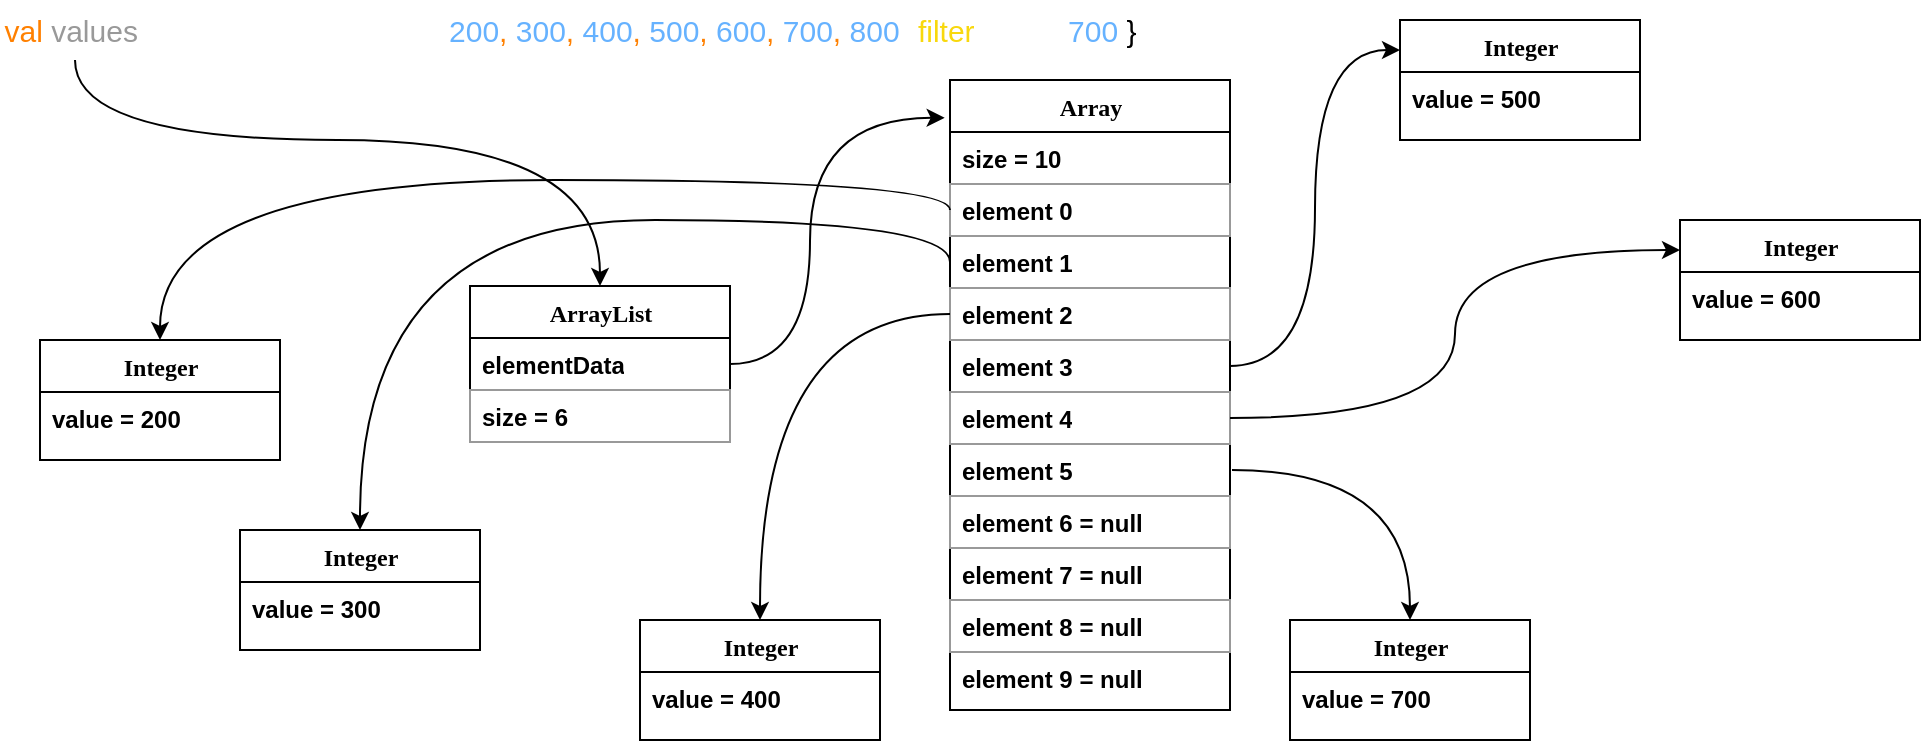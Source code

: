 <mxfile version="26.0.4">
  <diagram name="Page-1" id="9f46799a-70d6-7492-0946-bef42562c5a5">
    <mxGraphModel dx="781" dy="498" grid="1" gridSize="10" guides="1" tooltips="1" connect="1" arrows="1" fold="1" page="1" pageScale="1" pageWidth="260" pageHeight="215" background="none" math="0" shadow="0">
      <root>
        <mxCell id="0" />
        <mxCell id="1" parent="0" />
        <mxCell id="78961159f06e98e8-30" value="ArrayList" style="swimlane;html=1;fontStyle=1;align=center;verticalAlign=top;childLayout=stackLayout;horizontal=1;startSize=26;horizontalStack=0;resizeParent=1;resizeLast=0;collapsible=1;marginBottom=0;swimlaneFillColor=#ffffff;rounded=0;shadow=0;comic=0;labelBackgroundColor=none;strokeWidth=1;fillColor=none;fontFamily=Verdana;fontSize=12" parent="1" vertex="1">
          <mxGeometry x="265" y="173" width="130" height="78" as="geometry" />
        </mxCell>
        <mxCell id="78961159f06e98e8-31" value="&lt;b&gt;elementData&lt;/b&gt;" style="text;html=1;strokeColor=none;fillColor=none;align=left;verticalAlign=top;spacingLeft=4;spacingRight=4;whiteSpace=wrap;overflow=hidden;rotatable=0;points=[[0,0.5],[1,0.5]];portConstraint=eastwest;fontColor=#000000;" parent="78961159f06e98e8-30" vertex="1">
          <mxGeometry y="26" width="130" height="26" as="geometry" />
        </mxCell>
        <mxCell id="78961159f06e98e8-32" value="&lt;font color=&quot;#000000&quot;&gt;&lt;b&gt;size = 6&lt;/b&gt;&lt;/font&gt;" style="text;html=1;strokeColor=#999999;fillColor=none;align=left;verticalAlign=top;spacingLeft=4;spacingRight=4;whiteSpace=wrap;overflow=hidden;rotatable=0;points=[[0,0.5],[1,0.5]];portConstraint=eastwest;" parent="78961159f06e98e8-30" vertex="1">
          <mxGeometry y="52" width="130" height="26" as="geometry" />
        </mxCell>
        <mxCell id="78961159f06e98e8-43" value="Array" style="swimlane;html=1;fontStyle=1;align=center;verticalAlign=top;childLayout=stackLayout;horizontal=1;startSize=26;horizontalStack=0;resizeParent=1;resizeLast=0;collapsible=1;marginBottom=0;swimlaneFillColor=#ffffff;rounded=0;shadow=0;comic=0;labelBackgroundColor=default;strokeWidth=1;fillColor=none;fontFamily=Verdana;fontSize=12" parent="1" vertex="1">
          <mxGeometry x="505" y="70" width="140" height="315" as="geometry" />
        </mxCell>
        <mxCell id="78961159f06e98e8-44" value="size = 10" style="text;html=1;align=left;verticalAlign=top;spacingLeft=4;spacingRight=4;whiteSpace=wrap;overflow=hidden;rotatable=0;points=[[0,0.5],[1,0.5]];portConstraint=eastwest;fontColor=#000000;fontStyle=1" parent="78961159f06e98e8-43" vertex="1">
          <mxGeometry y="26" width="140" height="26" as="geometry" />
        </mxCell>
        <mxCell id="78961159f06e98e8-45" value="element 0" style="text;html=1;strokeColor=#999999;fillColor=none;align=left;verticalAlign=top;spacingLeft=4;spacingRight=4;whiteSpace=wrap;overflow=hidden;rotatable=0;points=[[0,0.5],[1,0.5]];portConstraint=eastwest;fontColor=#000000;fontStyle=1" parent="78961159f06e98e8-43" vertex="1">
          <mxGeometry y="52" width="140" height="26" as="geometry" />
        </mxCell>
        <mxCell id="78961159f06e98e8-50" value="element 1" style="text;html=1;strokeColor=none;fillColor=none;align=left;verticalAlign=top;spacingLeft=4;spacingRight=4;whiteSpace=wrap;overflow=hidden;rotatable=0;points=[[0,0.5],[1,0.5]];portConstraint=eastwest;fontColor=#000000;fontStyle=1" parent="78961159f06e98e8-43" vertex="1">
          <mxGeometry y="78" width="140" height="26" as="geometry" />
        </mxCell>
        <mxCell id="SPDqKc0ofXSfoZqgsJQ1-17" value="element 2" style="text;html=1;strokeColor=#999999;fillColor=none;align=left;verticalAlign=top;spacingLeft=4;spacingRight=4;whiteSpace=wrap;overflow=hidden;rotatable=0;points=[[0,0.5],[1,0.5]];portConstraint=eastwest;fontColor=#000000;fontStyle=1" parent="78961159f06e98e8-43" vertex="1">
          <mxGeometry y="104" width="140" height="26" as="geometry" />
        </mxCell>
        <mxCell id="SPDqKc0ofXSfoZqgsJQ1-18" value="element 3" style="text;html=1;strokeColor=none;fillColor=none;align=left;verticalAlign=top;spacingLeft=4;spacingRight=4;whiteSpace=wrap;overflow=hidden;rotatable=0;points=[[0,0.5],[1,0.5]];portConstraint=eastwest;fontColor=#000000;fontStyle=1" parent="78961159f06e98e8-43" vertex="1">
          <mxGeometry y="130" width="140" height="26" as="geometry" />
        </mxCell>
        <mxCell id="SPDqKc0ofXSfoZqgsJQ1-19" value="element 4" style="text;html=1;strokeColor=#999999;fillColor=none;align=left;verticalAlign=top;spacingLeft=4;spacingRight=4;whiteSpace=wrap;overflow=hidden;rotatable=0;points=[[0,0.5],[1,0.5]];portConstraint=eastwest;fontColor=#000000;fontStyle=1" parent="78961159f06e98e8-43" vertex="1">
          <mxGeometry y="156" width="140" height="26" as="geometry" />
        </mxCell>
        <mxCell id="SPDqKc0ofXSfoZqgsJQ1-20" value="element 5" style="text;html=1;strokeColor=none;fillColor=none;align=left;verticalAlign=top;spacingLeft=4;spacingRight=4;whiteSpace=wrap;overflow=hidden;rotatable=0;points=[[0,0.5],[1,0.5]];portConstraint=eastwest;fontColor=#000000;fontStyle=1;perimeterSpacing=1;" parent="78961159f06e98e8-43" vertex="1">
          <mxGeometry y="182" width="140" height="26" as="geometry" />
        </mxCell>
        <mxCell id="SPDqKc0ofXSfoZqgsJQ1-21" value="element 6 = null" style="text;html=1;strokeColor=#999999;fillColor=none;align=left;verticalAlign=top;spacingLeft=4;spacingRight=4;whiteSpace=wrap;overflow=hidden;rotatable=0;points=[[0,0.5],[1,0.5]];portConstraint=eastwest;fontColor=#000000;fontStyle=1" parent="78961159f06e98e8-43" vertex="1">
          <mxGeometry y="208" width="140" height="26" as="geometry" />
        </mxCell>
        <mxCell id="SPDqKc0ofXSfoZqgsJQ1-60" value="element 7 = null" style="text;html=1;strokeColor=none;fillColor=none;align=left;verticalAlign=top;spacingLeft=4;spacingRight=4;whiteSpace=wrap;overflow=hidden;rotatable=0;points=[[0,0.5],[1,0.5]];portConstraint=eastwest;fontColor=#000000;fontStyle=1;perimeterSpacing=1;" parent="78961159f06e98e8-43" vertex="1">
          <mxGeometry y="234" width="140" height="26" as="geometry" />
        </mxCell>
        <mxCell id="SPDqKc0ofXSfoZqgsJQ1-61" value="element 8 = null" style="text;html=1;strokeColor=#999999;fillColor=none;align=left;verticalAlign=top;spacingLeft=4;spacingRight=4;whiteSpace=wrap;overflow=hidden;rotatable=0;points=[[0,0.5],[1,0.5]];portConstraint=eastwest;fontColor=#000000;fontStyle=1" parent="78961159f06e98e8-43" vertex="1">
          <mxGeometry y="260" width="140" height="26" as="geometry" />
        </mxCell>
        <mxCell id="SPDqKc0ofXSfoZqgsJQ1-62" value="element 9 = null" style="text;html=1;strokeColor=none;fillColor=none;align=left;verticalAlign=top;spacingLeft=4;spacingRight=4;whiteSpace=wrap;overflow=hidden;rotatable=0;points=[[0,0.5],[1,0.5]];portConstraint=eastwest;fontColor=#000000;fontStyle=1;perimeterSpacing=1;" parent="78961159f06e98e8-43" vertex="1">
          <mxGeometry y="286" width="140" height="26" as="geometry" />
        </mxCell>
        <mxCell id="78961159f06e98e8-108" value="Integer" style="swimlane;html=1;fontStyle=1;align=center;verticalAlign=top;childLayout=stackLayout;horizontal=1;startSize=26;horizontalStack=0;resizeParent=1;resizeLast=0;collapsible=1;marginBottom=0;swimlaneFillColor=#ffffff;rounded=0;shadow=0;comic=0;labelBackgroundColor=none;strokeWidth=1;fillColor=none;fontFamily=Verdana;fontSize=12" parent="1" vertex="1">
          <mxGeometry x="50" y="200" width="120" height="60" as="geometry" />
        </mxCell>
        <mxCell id="78961159f06e98e8-109" value="value = 200" style="text;html=1;strokeColor=none;fillColor=none;align=left;verticalAlign=top;spacingLeft=4;spacingRight=4;whiteSpace=wrap;overflow=hidden;rotatable=0;points=[[0,0.5],[1,0.5]];portConstraint=eastwest;fontColor=#000000;fontStyle=1" parent="78961159f06e98e8-108" vertex="1">
          <mxGeometry y="26" width="120" height="26" as="geometry" />
        </mxCell>
        <mxCell id="SPDqKc0ofXSfoZqgsJQ1-13" value="&lt;font style=&quot;font-size: 15px;&quot;&gt;&lt;font color=&quot;#ffffff&quot; style=&quot;font-size: 15px;&quot;&gt;intArrayOf(&lt;/font&gt;&lt;span style=&quot;background-color: initial; font-size: 15px;&quot;&gt;&lt;font style=&quot;font-size: 15px;&quot; color=&quot;#66b2ff&quot;&gt;200&lt;/font&gt;&lt;font style=&quot;font-size: 15px;&quot; color=&quot;#ff8000&quot;&gt;,&lt;/font&gt;&lt;font style=&quot;font-size: 15px;&quot; color=&quot;#66b2ff&quot;&gt; 300&lt;/font&gt;&lt;font style=&quot;font-size: 15px;&quot; color=&quot;#ff8000&quot;&gt;,&lt;/font&gt;&lt;font style=&quot;font-size: 15px;&quot; color=&quot;#66b2ff&quot;&gt; 400&lt;/font&gt;&lt;font style=&quot;font-size: 15px;&quot; color=&quot;#ff8000&quot;&gt;,&lt;/font&gt;&lt;font style=&quot;font-size: 15px;&quot; color=&quot;#66b2ff&quot;&gt; 500&lt;/font&gt;&lt;font style=&quot;font-size: 15px;&quot; color=&quot;#ff8000&quot;&gt;,&lt;/font&gt;&lt;font style=&quot;font-size: 15px;&quot; color=&quot;#66b2ff&quot;&gt; 600&lt;/font&gt;&lt;font style=&quot;font-size: 15px;&quot; color=&quot;#ff8000&quot;&gt;,&lt;/font&gt;&lt;font style=&quot;font-size: 15px;&quot; color=&quot;#66b2ff&quot;&gt; 700&lt;/font&gt;&lt;font style=&quot;font-size: 15px;&quot; color=&quot;#ff8000&quot;&gt;,&lt;/font&gt;&lt;font style=&quot;font-size: 15px;&quot; color=&quot;#66b2ff&quot;&gt; 800&lt;/font&gt;&lt;font color=&quot;#ffffff&quot;&gt;).&lt;/font&gt;&lt;font style=&quot;font-size: 15px;&quot; color=&quot;#f8d80d&quot;&gt;filter&lt;/font&gt; &lt;font color=&quot;#ffffff&quot;&gt;{ it &amp;lt;=&lt;/font&gt; &lt;font style=&quot;font-size: 15px;&quot; color=&quot;#66b2ff&quot;&gt;700&lt;/font&gt; }&lt;/span&gt;&lt;/font&gt;" style="text;html=1;align=left;verticalAlign=middle;whiteSpace=wrap;rounded=0;fontSize=15;" parent="1" vertex="1">
          <mxGeometry x="180" y="30" width="470" height="30" as="geometry" />
        </mxCell>
        <mxCell id="SPDqKc0ofXSfoZqgsJQ1-24" style="edgeStyle=orthogonalEdgeStyle;rounded=0;orthogonalLoop=1;jettySize=auto;html=1;entryX=-0.019;entryY=0.06;entryDx=0;entryDy=0;entryPerimeter=0;curved=1;" parent="1" source="78961159f06e98e8-31" target="78961159f06e98e8-43" edge="1">
          <mxGeometry relative="1" as="geometry">
            <Array as="points">
              <mxPoint x="435" y="212" />
              <mxPoint x="435" y="89" />
            </Array>
          </mxGeometry>
        </mxCell>
        <mxCell id="SPDqKc0ofXSfoZqgsJQ1-28" value="Integer" style="swimlane;html=1;fontStyle=1;align=center;verticalAlign=top;childLayout=stackLayout;horizontal=1;startSize=26;horizontalStack=0;resizeParent=1;resizeLast=0;collapsible=1;marginBottom=0;swimlaneFillColor=#ffffff;rounded=0;shadow=0;comic=0;labelBackgroundColor=none;strokeWidth=1;fillColor=none;fontFamily=Verdana;fontSize=12" parent="1" vertex="1">
          <mxGeometry x="150" y="295" width="120" height="60" as="geometry" />
        </mxCell>
        <mxCell id="SPDqKc0ofXSfoZqgsJQ1-67" value="value = 300" style="text;html=1;strokeColor=none;fillColor=none;align=left;verticalAlign=top;spacingLeft=4;spacingRight=4;whiteSpace=wrap;overflow=hidden;rotatable=0;points=[[0,0.5],[1,0.5]];portConstraint=eastwest;fontColor=#000000;fontStyle=1" parent="SPDqKc0ofXSfoZqgsJQ1-28" vertex="1">
          <mxGeometry y="26" width="120" height="26" as="geometry" />
        </mxCell>
        <mxCell id="SPDqKc0ofXSfoZqgsJQ1-30" value="Integer" style="swimlane;html=1;fontStyle=1;align=center;verticalAlign=top;childLayout=stackLayout;horizontal=1;startSize=26;horizontalStack=0;resizeParent=1;resizeLast=0;collapsible=1;marginBottom=0;swimlaneFillColor=#ffffff;rounded=0;shadow=0;comic=0;labelBackgroundColor=none;strokeWidth=1;fillColor=none;fontFamily=Verdana;fontSize=12" parent="1" vertex="1">
          <mxGeometry x="350" y="340" width="120" height="60" as="geometry" />
        </mxCell>
        <mxCell id="SPDqKc0ofXSfoZqgsJQ1-31" value="value = 400" style="text;html=1;strokeColor=none;fillColor=none;align=left;verticalAlign=top;spacingLeft=4;spacingRight=4;whiteSpace=wrap;overflow=hidden;rotatable=0;points=[[0,0.5],[1,0.5]];portConstraint=eastwest;fontColor=#000000;fontStyle=1" parent="SPDqKc0ofXSfoZqgsJQ1-30" vertex="1">
          <mxGeometry y="26" width="120" height="26" as="geometry" />
        </mxCell>
        <mxCell id="SPDqKc0ofXSfoZqgsJQ1-32" value="Integer" style="swimlane;html=1;fontStyle=1;align=center;verticalAlign=top;childLayout=stackLayout;horizontal=1;startSize=26;horizontalStack=0;resizeParent=1;resizeLast=0;collapsible=1;marginBottom=0;swimlaneFillColor=#ffffff;rounded=0;shadow=0;comic=0;labelBackgroundColor=none;strokeWidth=1;fillColor=none;fontFamily=Verdana;fontSize=12" parent="1" vertex="1">
          <mxGeometry x="730" y="40" width="120" height="60" as="geometry" />
        </mxCell>
        <mxCell id="SPDqKc0ofXSfoZqgsJQ1-33" value="value = 500" style="text;html=1;strokeColor=none;fillColor=none;align=left;verticalAlign=top;spacingLeft=4;spacingRight=4;whiteSpace=wrap;overflow=hidden;rotatable=0;points=[[0,0.5],[1,0.5]];portConstraint=eastwest;fontColor=#000000;fontStyle=1" parent="SPDqKc0ofXSfoZqgsJQ1-32" vertex="1">
          <mxGeometry y="26" width="120" height="26" as="geometry" />
        </mxCell>
        <mxCell id="SPDqKc0ofXSfoZqgsJQ1-34" value="Integer" style="swimlane;html=1;fontStyle=1;align=center;verticalAlign=top;childLayout=stackLayout;horizontal=1;startSize=26;horizontalStack=0;resizeParent=1;resizeLast=0;collapsible=1;marginBottom=0;swimlaneFillColor=#ffffff;rounded=0;shadow=0;comic=0;labelBackgroundColor=none;strokeWidth=1;fillColor=none;fontFamily=Verdana;fontSize=12" parent="1" vertex="1">
          <mxGeometry x="870" y="140" width="120" height="60" as="geometry" />
        </mxCell>
        <mxCell id="SPDqKc0ofXSfoZqgsJQ1-35" value="value = 600" style="text;html=1;strokeColor=none;fillColor=none;align=left;verticalAlign=top;spacingLeft=4;spacingRight=4;whiteSpace=wrap;overflow=hidden;rotatable=0;points=[[0,0.5],[1,0.5]];portConstraint=eastwest;fontColor=#000000;fontStyle=1" parent="SPDqKc0ofXSfoZqgsJQ1-34" vertex="1">
          <mxGeometry y="26" width="120" height="26" as="geometry" />
        </mxCell>
        <mxCell id="SPDqKc0ofXSfoZqgsJQ1-36" value="Integer" style="swimlane;html=1;fontStyle=1;align=center;verticalAlign=top;childLayout=stackLayout;horizontal=1;startSize=26;horizontalStack=0;resizeParent=1;resizeLast=0;collapsible=1;marginBottom=0;swimlaneFillColor=#ffffff;rounded=0;shadow=0;comic=0;labelBackgroundColor=none;strokeWidth=1;fillColor=none;fontFamily=Verdana;fontSize=12" parent="1" vertex="1">
          <mxGeometry x="675" y="340" width="120" height="60" as="geometry" />
        </mxCell>
        <mxCell id="SPDqKc0ofXSfoZqgsJQ1-37" value="value = 700" style="text;html=1;strokeColor=none;fillColor=none;align=left;verticalAlign=top;spacingLeft=4;spacingRight=4;whiteSpace=wrap;overflow=hidden;rotatable=0;points=[[0,0.5],[1,0.5]];portConstraint=eastwest;fontColor=#000000;fontStyle=1" parent="SPDqKc0ofXSfoZqgsJQ1-36" vertex="1">
          <mxGeometry y="26" width="120" height="26" as="geometry" />
        </mxCell>
        <mxCell id="SPDqKc0ofXSfoZqgsJQ1-50" style="edgeStyle=orthogonalEdgeStyle;rounded=0;orthogonalLoop=1;jettySize=auto;html=1;exitX=0;exitY=0.5;exitDx=0;exitDy=0;entryX=0.5;entryY=0;entryDx=0;entryDy=0;curved=1;" parent="1" source="78961159f06e98e8-50" target="SPDqKc0ofXSfoZqgsJQ1-28" edge="1">
          <mxGeometry relative="1" as="geometry">
            <Array as="points">
              <mxPoint x="505" y="140" />
              <mxPoint x="210" y="140" />
            </Array>
          </mxGeometry>
        </mxCell>
        <mxCell id="SPDqKc0ofXSfoZqgsJQ1-54" style="edgeStyle=orthogonalEdgeStyle;rounded=0;orthogonalLoop=1;jettySize=auto;html=1;exitX=1;exitY=0.5;exitDx=0;exitDy=0;entryX=0;entryY=0.25;entryDx=0;entryDy=0;curved=1;" parent="1" source="SPDqKc0ofXSfoZqgsJQ1-18" target="SPDqKc0ofXSfoZqgsJQ1-32" edge="1">
          <mxGeometry relative="1" as="geometry" />
        </mxCell>
        <mxCell id="SPDqKc0ofXSfoZqgsJQ1-55" style="edgeStyle=orthogonalEdgeStyle;rounded=0;orthogonalLoop=1;jettySize=auto;html=1;exitX=1;exitY=0.5;exitDx=0;exitDy=0;entryX=0;entryY=0.25;entryDx=0;entryDy=0;curved=1;" parent="1" source="SPDqKc0ofXSfoZqgsJQ1-19" target="SPDqKc0ofXSfoZqgsJQ1-34" edge="1">
          <mxGeometry relative="1" as="geometry" />
        </mxCell>
        <mxCell id="SPDqKc0ofXSfoZqgsJQ1-56" style="edgeStyle=orthogonalEdgeStyle;rounded=0;orthogonalLoop=1;jettySize=auto;html=1;exitX=1;exitY=0.5;exitDx=0;exitDy=0;entryX=0.5;entryY=0;entryDx=0;entryDy=0;curved=1;" parent="1" source="SPDqKc0ofXSfoZqgsJQ1-20" target="SPDqKc0ofXSfoZqgsJQ1-36" edge="1">
          <mxGeometry relative="1" as="geometry" />
        </mxCell>
        <mxCell id="SPDqKc0ofXSfoZqgsJQ1-73" style="edgeStyle=orthogonalEdgeStyle;rounded=0;orthogonalLoop=1;jettySize=auto;html=1;exitX=0;exitY=0.5;exitDx=0;exitDy=0;entryX=0.5;entryY=0;entryDx=0;entryDy=0;curved=1;" parent="1" source="SPDqKc0ofXSfoZqgsJQ1-17" target="SPDqKc0ofXSfoZqgsJQ1-30" edge="1">
          <mxGeometry relative="1" as="geometry" />
        </mxCell>
        <mxCell id="SPDqKc0ofXSfoZqgsJQ1-74" style="edgeStyle=orthogonalEdgeStyle;rounded=0;orthogonalLoop=1;jettySize=auto;html=1;exitX=0;exitY=0.5;exitDx=0;exitDy=0;entryX=0.5;entryY=0;entryDx=0;entryDy=0;curved=1;" parent="1" source="78961159f06e98e8-45" target="78961159f06e98e8-108" edge="1">
          <mxGeometry relative="1" as="geometry">
            <Array as="points">
              <mxPoint x="505" y="120" />
              <mxPoint x="110" y="120" />
            </Array>
          </mxGeometry>
        </mxCell>
        <mxCell id="kkorx4zCQOGIB5-pgk0h-1" style="edgeStyle=orthogonalEdgeStyle;rounded=0;orthogonalLoop=1;jettySize=auto;html=1;exitX=0.25;exitY=1;exitDx=0;exitDy=0;entryX=0.5;entryY=0;entryDx=0;entryDy=0;curved=1;" parent="1" source="waZUx3IHzODgIp3ZByhl-254" target="78961159f06e98e8-30" edge="1">
          <mxGeometry relative="1" as="geometry">
            <Array as="points">
              <mxPoint x="68" y="100" />
              <mxPoint x="330" y="100" />
            </Array>
          </mxGeometry>
        </mxCell>
        <mxCell id="waZUx3IHzODgIp3ZByhl-254" value="&lt;font style=&quot;font-size: 15px;&quot;&gt;&lt;font color=&quot;#ff8000&quot; style=&quot;font-size: 15px;&quot;&gt;val&lt;/font&gt;&amp;nbsp;&lt;font color=&quot;#999999&quot; style=&quot;font-size: 15px;&quot;&gt;values&lt;/font&gt;&lt;font color=&quot;#ffffff&quot; style=&quot;font-size: 15px;&quot;&gt;: List&amp;lt;Int&amp;gt; =&lt;/font&gt;&lt;/font&gt;" style="text;html=1;align=center;verticalAlign=middle;whiteSpace=wrap;rounded=0;fontSize=15;" parent="1" vertex="1">
          <mxGeometry x="30" y="30" width="150" height="30" as="geometry" />
        </mxCell>
      </root>
    </mxGraphModel>
  </diagram>
</mxfile>
